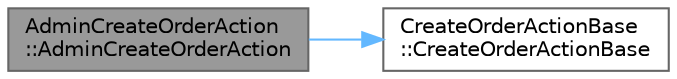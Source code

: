 digraph "AdminCreateOrderAction::AdminCreateOrderAction"
{
 // LATEX_PDF_SIZE
  bgcolor="transparent";
  edge [fontname=Helvetica,fontsize=10,labelfontname=Helvetica,labelfontsize=10];
  node [fontname=Helvetica,fontsize=10,shape=box,height=0.2,width=0.4];
  rankdir="LR";
  Node1 [id="Node000001",label="AdminCreateOrderAction\l::AdminCreateOrderAction",height=0.2,width=0.4,color="gray40", fillcolor="grey60", style="filled", fontcolor="black",tooltip="Constructor khởi tạo AdminCreateOrderAction với các đối tượng cần thiết."];
  Node1 -> Node2 [id="edge1_Node000001_Node000002",color="steelblue1",style="solid",tooltip=" "];
  Node2 [id="Node000002",label="CreateOrderActionBase\l::CreateOrderActionBase",height=0.2,width=0.4,color="grey40", fillcolor="white", style="filled",URL="$class_create_order_action_base.html#a35fe435e20b7600a591ab08d1cb0971d",tooltip="Constructor khởi tạo CreateOrderActionBase với các đối tượng cần thiết."];
}
